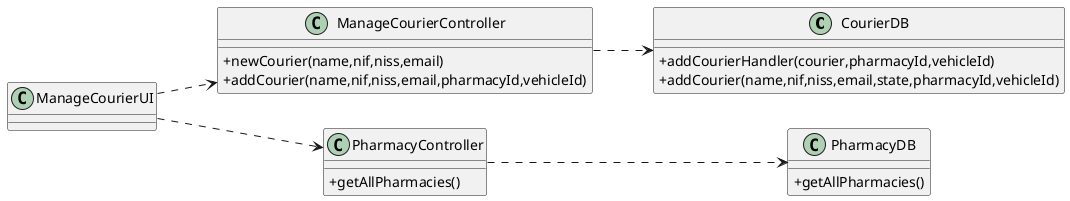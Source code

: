 @startuml
skinparam classAttributeIconSize 0
left to right direction


class CourierDB{
  +addCourierHandler(courier,pharmacyId,vehicleId)
  +addCourier(name,nif,niss,email,state,pharmacyId,vehicleId)
}

class PharmacyDB{
  +getAllPharmacies()
}


class ManageCourierController {
 +newCourier(name,nif,niss,email)
 +addCourier(name,nif,niss,email,pharmacyId,vehicleId)
}

class PharmacyController {
  +getAllPharmacies()
}

class ManageCourierUI {
}

ManageCourierUI  ..>  ManageCourierController
ManageCourierUI  ..>  PharmacyController
PharmacyController  ..>  PharmacyDB
ManageCourierController  ..>  CourierDB
@enduml

